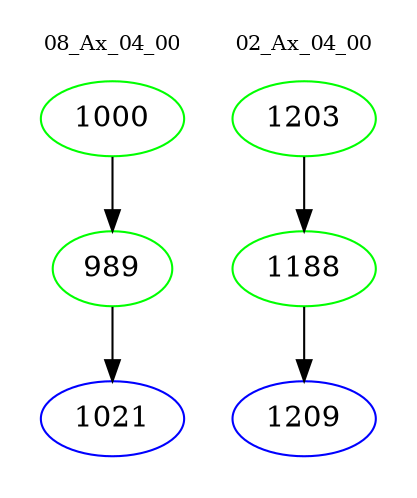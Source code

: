 digraph{
subgraph cluster_0 {
color = white
label = "08_Ax_04_00";
fontsize=10;
T0_1000 [label="1000", color="green"]
T0_1000 -> T0_989 [color="black"]
T0_989 [label="989", color="green"]
T0_989 -> T0_1021 [color="black"]
T0_1021 [label="1021", color="blue"]
}
subgraph cluster_1 {
color = white
label = "02_Ax_04_00";
fontsize=10;
T1_1203 [label="1203", color="green"]
T1_1203 -> T1_1188 [color="black"]
T1_1188 [label="1188", color="green"]
T1_1188 -> T1_1209 [color="black"]
T1_1209 [label="1209", color="blue"]
}
}
